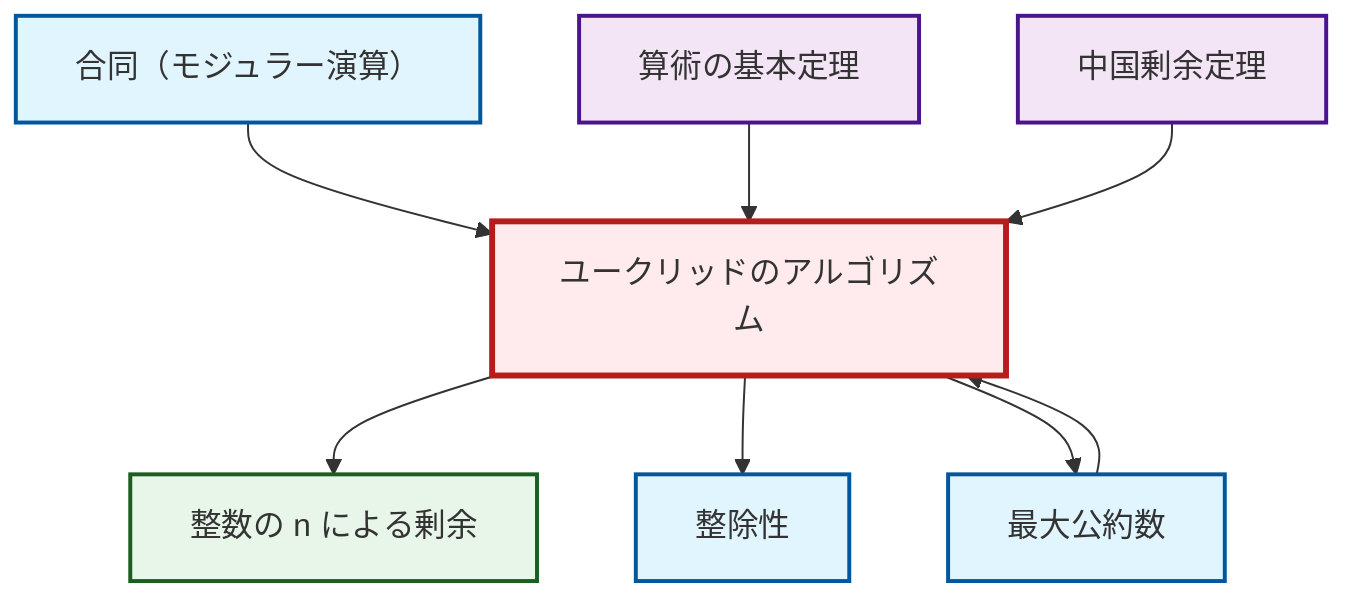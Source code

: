graph TD
    classDef definition fill:#e1f5fe,stroke:#01579b,stroke-width:2px
    classDef theorem fill:#f3e5f5,stroke:#4a148c,stroke-width:2px
    classDef axiom fill:#fff3e0,stroke:#e65100,stroke-width:2px
    classDef example fill:#e8f5e9,stroke:#1b5e20,stroke-width:2px
    classDef current fill:#ffebee,stroke:#b71c1c,stroke-width:3px
    ex-quotient-integers-mod-n["整数の n による剰余"]:::example
    def-congruence["合同（モジュラー演算）"]:::definition
    def-divisibility["整除性"]:::definition
    thm-fundamental-arithmetic["算術の基本定理"]:::theorem
    def-gcd["最大公約数"]:::definition
    thm-chinese-remainder["中国剰余定理"]:::theorem
    thm-euclidean-algorithm["ユークリッドのアルゴリズム"]:::theorem
    thm-euclidean-algorithm --> ex-quotient-integers-mod-n
    def-congruence --> thm-euclidean-algorithm
    thm-euclidean-algorithm --> def-divisibility
    def-gcd --> thm-euclidean-algorithm
    thm-fundamental-arithmetic --> thm-euclidean-algorithm
    thm-chinese-remainder --> thm-euclidean-algorithm
    thm-euclidean-algorithm --> def-gcd
    class thm-euclidean-algorithm current